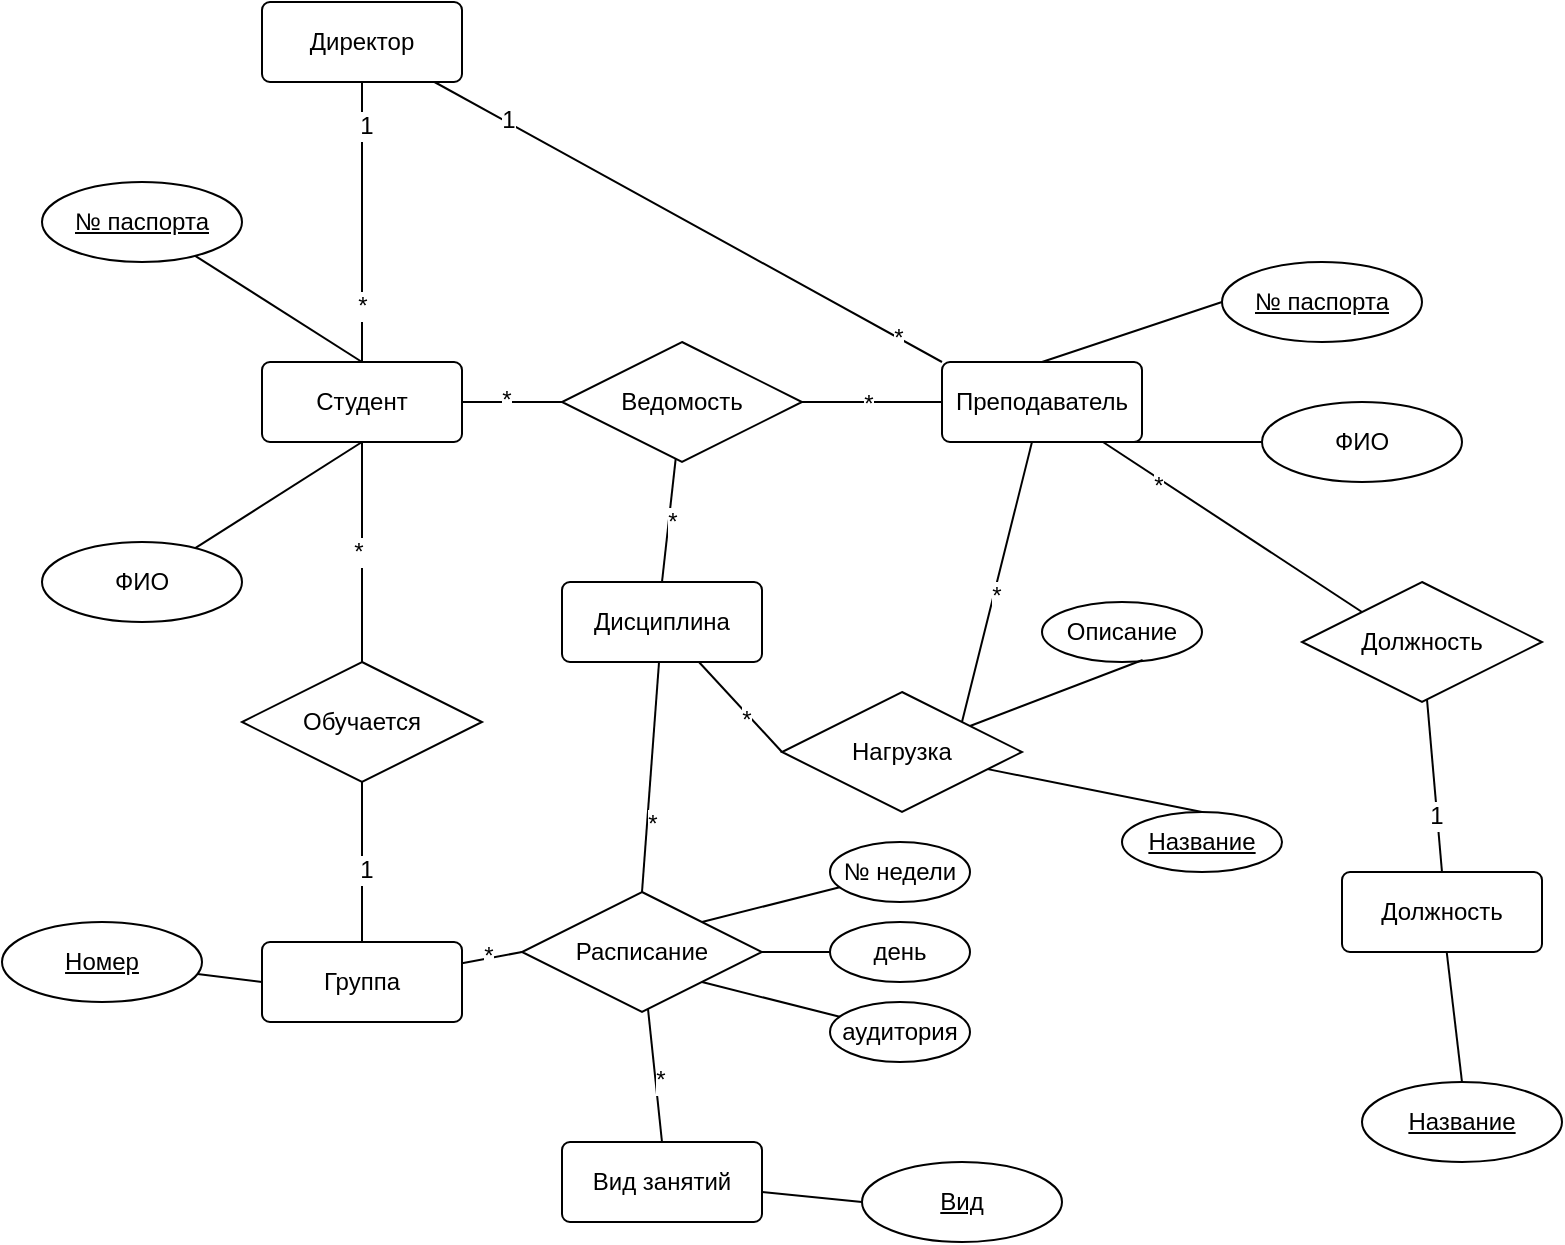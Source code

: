 <mxfile version="24.7.10">
  <diagram id="C5RBs43oDa-KdzZeNtuy" name="Page-1">
    <mxGraphModel dx="1434" dy="832" grid="1" gridSize="10" guides="1" tooltips="1" connect="1" arrows="1" fold="1" page="1" pageScale="1" pageWidth="827" pageHeight="1169" math="0" shadow="0">
      <root>
        <mxCell id="WIyWlLk6GJQsqaUBKTNV-0" />
        <mxCell id="WIyWlLk6GJQsqaUBKTNV-1" parent="WIyWlLk6GJQsqaUBKTNV-0" />
        <mxCell id="JGFkspNeQIwTBh9ZWC1s-14" style="edgeStyle=none;shape=connector;curved=1;rounded=0;orthogonalLoop=1;jettySize=auto;html=1;entryX=0.5;entryY=1;entryDx=0;entryDy=0;strokeColor=default;align=center;verticalAlign=middle;fontFamily=Helvetica;fontSize=12;fontColor=default;labelBackgroundColor=default;startSize=8;endArrow=none;endFill=0;endSize=8;" edge="1" parent="WIyWlLk6GJQsqaUBKTNV-1" source="JGFkspNeQIwTBh9ZWC1s-7" target="JGFkspNeQIwTBh9ZWC1s-10">
          <mxGeometry relative="1" as="geometry" />
        </mxCell>
        <mxCell id="JGFkspNeQIwTBh9ZWC1s-7" value="ФИО" style="ellipse;whiteSpace=wrap;html=1;align=center;fontFamily=Helvetica;fontSize=12;fontColor=default;labelBackgroundColor=default;" vertex="1" parent="WIyWlLk6GJQsqaUBKTNV-1">
          <mxGeometry x="20" y="330" width="100" height="40" as="geometry" />
        </mxCell>
        <mxCell id="JGFkspNeQIwTBh9ZWC1s-8" value="№ паспорта" style="ellipse;whiteSpace=wrap;html=1;align=center;fontStyle=4;fontFamily=Helvetica;fontSize=12;fontColor=default;labelBackgroundColor=default;" vertex="1" parent="WIyWlLk6GJQsqaUBKTNV-1">
          <mxGeometry x="20" y="150" width="100" height="40" as="geometry" />
        </mxCell>
        <mxCell id="JGFkspNeQIwTBh9ZWC1s-33" style="edgeStyle=none;shape=connector;curved=1;rounded=0;orthogonalLoop=1;jettySize=auto;html=1;entryX=0;entryY=0.5;entryDx=0;entryDy=0;strokeColor=default;align=center;verticalAlign=middle;fontFamily=Helvetica;fontSize=12;fontColor=default;labelBackgroundColor=default;startSize=8;endArrow=none;endFill=0;endSize=8;" edge="1" parent="WIyWlLk6GJQsqaUBKTNV-1" source="JGFkspNeQIwTBh9ZWC1s-9" target="JGFkspNeQIwTBh9ZWC1s-11">
          <mxGeometry relative="1" as="geometry" />
        </mxCell>
        <mxCell id="JGFkspNeQIwTBh9ZWC1s-34" value="*" style="edgeLabel;html=1;align=center;verticalAlign=middle;resizable=0;points=[];fontSize=12;fontFamily=Helvetica;fontColor=default;labelBackgroundColor=default;" vertex="1" connectable="0" parent="JGFkspNeQIwTBh9ZWC1s-33">
          <mxGeometry x="-0.078" y="-1" relative="1" as="geometry">
            <mxPoint as="offset" />
          </mxGeometry>
        </mxCell>
        <mxCell id="JGFkspNeQIwTBh9ZWC1s-43" style="edgeStyle=none;shape=connector;curved=1;rounded=0;orthogonalLoop=1;jettySize=auto;html=1;entryX=0.5;entryY=0;entryDx=0;entryDy=0;strokeColor=default;align=center;verticalAlign=middle;fontFamily=Helvetica;fontSize=12;fontColor=default;labelBackgroundColor=default;startSize=8;endArrow=none;endFill=0;endSize=8;" edge="1" parent="WIyWlLk6GJQsqaUBKTNV-1" source="JGFkspNeQIwTBh9ZWC1s-9" target="JGFkspNeQIwTBh9ZWC1s-36">
          <mxGeometry relative="1" as="geometry" />
        </mxCell>
        <mxCell id="JGFkspNeQIwTBh9ZWC1s-49" value="*" style="edgeLabel;html=1;align=center;verticalAlign=middle;resizable=0;points=[];fontSize=12;fontFamily=Helvetica;fontColor=default;labelBackgroundColor=default;" vertex="1" connectable="0" parent="JGFkspNeQIwTBh9ZWC1s-43">
          <mxGeometry x="0.014" y="1" relative="1" as="geometry">
            <mxPoint as="offset" />
          </mxGeometry>
        </mxCell>
        <mxCell id="JGFkspNeQIwTBh9ZWC1s-9" value="Ведомость" style="shape=rhombus;perimeter=rhombusPerimeter;whiteSpace=wrap;html=1;align=center;fontFamily=Helvetica;fontSize=12;fontColor=default;labelBackgroundColor=default;" vertex="1" parent="WIyWlLk6GJQsqaUBKTNV-1">
          <mxGeometry x="280" y="230" width="120" height="60" as="geometry" />
        </mxCell>
        <mxCell id="JGFkspNeQIwTBh9ZWC1s-20" style="edgeStyle=none;shape=connector;curved=1;rounded=0;orthogonalLoop=1;jettySize=auto;html=1;entryX=0.5;entryY=0;entryDx=0;entryDy=0;strokeColor=default;align=center;verticalAlign=middle;fontFamily=Helvetica;fontSize=12;fontColor=default;labelBackgroundColor=default;startSize=8;endArrow=none;endFill=0;endSize=8;" edge="1" parent="WIyWlLk6GJQsqaUBKTNV-1" source="JGFkspNeQIwTBh9ZWC1s-10" target="JGFkspNeQIwTBh9ZWC1s-19">
          <mxGeometry relative="1" as="geometry" />
        </mxCell>
        <mxCell id="JGFkspNeQIwTBh9ZWC1s-29" value="&lt;div&gt;*&lt;/div&gt;" style="edgeLabel;html=1;align=center;verticalAlign=middle;resizable=0;points=[];fontSize=12;fontFamily=Helvetica;fontColor=default;labelBackgroundColor=default;" vertex="1" connectable="0" parent="JGFkspNeQIwTBh9ZWC1s-20">
          <mxGeometry x="-0.006" y="-2" relative="1" as="geometry">
            <mxPoint as="offset" />
          </mxGeometry>
        </mxCell>
        <mxCell id="JGFkspNeQIwTBh9ZWC1s-30" style="edgeStyle=none;shape=connector;curved=1;rounded=0;orthogonalLoop=1;jettySize=auto;html=1;entryX=0;entryY=0.5;entryDx=0;entryDy=0;strokeColor=default;align=center;verticalAlign=middle;fontFamily=Helvetica;fontSize=12;fontColor=default;labelBackgroundColor=default;startSize=8;endArrow=none;endFill=0;endSize=8;" edge="1" parent="WIyWlLk6GJQsqaUBKTNV-1" source="JGFkspNeQIwTBh9ZWC1s-10" target="JGFkspNeQIwTBh9ZWC1s-9">
          <mxGeometry relative="1" as="geometry" />
        </mxCell>
        <mxCell id="JGFkspNeQIwTBh9ZWC1s-31" value="*" style="edgeLabel;html=1;align=center;verticalAlign=middle;resizable=0;points=[];fontSize=12;fontFamily=Helvetica;fontColor=default;labelBackgroundColor=default;" vertex="1" connectable="0" parent="JGFkspNeQIwTBh9ZWC1s-30">
          <mxGeometry x="-0.122" y="1" relative="1" as="geometry">
            <mxPoint as="offset" />
          </mxGeometry>
        </mxCell>
        <mxCell id="JGFkspNeQIwTBh9ZWC1s-10" value="Студент" style="rounded=1;arcSize=10;whiteSpace=wrap;html=1;align=center;fontFamily=Helvetica;fontSize=12;fontColor=default;labelBackgroundColor=default;" vertex="1" parent="WIyWlLk6GJQsqaUBKTNV-1">
          <mxGeometry x="130" y="240" width="100" height="40" as="geometry" />
        </mxCell>
        <mxCell id="JGFkspNeQIwTBh9ZWC1s-45" style="edgeStyle=none;shape=connector;curved=1;rounded=0;orthogonalLoop=1;jettySize=auto;html=1;entryX=1;entryY=0;entryDx=0;entryDy=0;strokeColor=default;align=center;verticalAlign=middle;fontFamily=Helvetica;fontSize=12;fontColor=default;labelBackgroundColor=default;startSize=8;endArrow=none;endFill=0;endSize=8;" edge="1" parent="WIyWlLk6GJQsqaUBKTNV-1" source="JGFkspNeQIwTBh9ZWC1s-11" target="JGFkspNeQIwTBh9ZWC1s-44">
          <mxGeometry relative="1" as="geometry" />
        </mxCell>
        <mxCell id="JGFkspNeQIwTBh9ZWC1s-47" value="*" style="edgeLabel;html=1;align=center;verticalAlign=middle;resizable=0;points=[];fontSize=12;fontFamily=Helvetica;fontColor=default;labelBackgroundColor=default;" vertex="1" connectable="0" parent="JGFkspNeQIwTBh9ZWC1s-45">
          <mxGeometry x="0.095" y="1" relative="1" as="geometry">
            <mxPoint as="offset" />
          </mxGeometry>
        </mxCell>
        <mxCell id="JGFkspNeQIwTBh9ZWC1s-81" style="edgeStyle=none;shape=connector;curved=1;rounded=0;orthogonalLoop=1;jettySize=auto;html=1;entryX=0;entryY=0;entryDx=0;entryDy=0;strokeColor=default;align=center;verticalAlign=middle;fontFamily=Helvetica;fontSize=12;fontColor=default;labelBackgroundColor=default;startSize=8;endArrow=none;endFill=0;endSize=8;" edge="1" parent="WIyWlLk6GJQsqaUBKTNV-1" source="JGFkspNeQIwTBh9ZWC1s-11" target="JGFkspNeQIwTBh9ZWC1s-80">
          <mxGeometry relative="1" as="geometry" />
        </mxCell>
        <mxCell id="JGFkspNeQIwTBh9ZWC1s-86" value="*" style="edgeLabel;html=1;align=center;verticalAlign=middle;resizable=0;points=[];fontSize=12;fontFamily=Helvetica;fontColor=default;labelBackgroundColor=default;" vertex="1" connectable="0" parent="JGFkspNeQIwTBh9ZWC1s-81">
          <mxGeometry x="-0.547" y="-3" relative="1" as="geometry">
            <mxPoint as="offset" />
          </mxGeometry>
        </mxCell>
        <mxCell id="JGFkspNeQIwTBh9ZWC1s-11" value="Преподаватель" style="rounded=1;arcSize=10;whiteSpace=wrap;html=1;align=center;fontFamily=Helvetica;fontSize=12;fontColor=default;labelBackgroundColor=default;" vertex="1" parent="WIyWlLk6GJQsqaUBKTNV-1">
          <mxGeometry x="470" y="240" width="100" height="40" as="geometry" />
        </mxCell>
        <mxCell id="JGFkspNeQIwTBh9ZWC1s-15" style="edgeStyle=none;shape=connector;curved=1;rounded=0;orthogonalLoop=1;jettySize=auto;html=1;entryX=0.5;entryY=0;entryDx=0;entryDy=0;strokeColor=default;align=center;verticalAlign=middle;fontFamily=Helvetica;fontSize=12;fontColor=default;labelBackgroundColor=default;startSize=8;endArrow=none;endFill=0;endSize=8;" edge="1" parent="WIyWlLk6GJQsqaUBKTNV-1" source="JGFkspNeQIwTBh9ZWC1s-8" target="JGFkspNeQIwTBh9ZWC1s-10">
          <mxGeometry relative="1" as="geometry" />
        </mxCell>
        <mxCell id="JGFkspNeQIwTBh9ZWC1s-22" style="edgeStyle=none;shape=connector;curved=1;rounded=0;orthogonalLoop=1;jettySize=auto;html=1;entryX=0.5;entryY=0;entryDx=0;entryDy=0;strokeColor=default;align=center;verticalAlign=middle;fontFamily=Helvetica;fontSize=12;fontColor=default;labelBackgroundColor=default;startSize=8;endArrow=none;endFill=0;endSize=8;" edge="1" parent="WIyWlLk6GJQsqaUBKTNV-1" source="JGFkspNeQIwTBh9ZWC1s-19" target="JGFkspNeQIwTBh9ZWC1s-21">
          <mxGeometry relative="1" as="geometry" />
        </mxCell>
        <mxCell id="JGFkspNeQIwTBh9ZWC1s-35" value="1" style="edgeLabel;html=1;align=center;verticalAlign=middle;resizable=0;points=[];fontSize=12;fontFamily=Helvetica;fontColor=default;labelBackgroundColor=default;" vertex="1" connectable="0" parent="JGFkspNeQIwTBh9ZWC1s-22">
          <mxGeometry x="0.117" y="2" relative="1" as="geometry">
            <mxPoint y="-1" as="offset" />
          </mxGeometry>
        </mxCell>
        <mxCell id="JGFkspNeQIwTBh9ZWC1s-19" value="Обучается" style="shape=rhombus;perimeter=rhombusPerimeter;whiteSpace=wrap;html=1;align=center;fontFamily=Helvetica;fontSize=12;fontColor=default;labelBackgroundColor=default;" vertex="1" parent="WIyWlLk6GJQsqaUBKTNV-1">
          <mxGeometry x="120" y="390" width="120" height="60" as="geometry" />
        </mxCell>
        <mxCell id="JGFkspNeQIwTBh9ZWC1s-69" style="edgeStyle=none;shape=connector;curved=1;rounded=0;orthogonalLoop=1;jettySize=auto;html=1;entryX=0;entryY=0.5;entryDx=0;entryDy=0;strokeColor=default;align=center;verticalAlign=middle;fontFamily=Helvetica;fontSize=12;fontColor=default;labelBackgroundColor=default;startSize=8;endArrow=none;endFill=0;endSize=8;" edge="1" parent="WIyWlLk6GJQsqaUBKTNV-1" source="JGFkspNeQIwTBh9ZWC1s-21" target="JGFkspNeQIwTBh9ZWC1s-50">
          <mxGeometry relative="1" as="geometry" />
        </mxCell>
        <mxCell id="JGFkspNeQIwTBh9ZWC1s-78" value="*" style="edgeLabel;html=1;align=center;verticalAlign=middle;resizable=0;points=[];fontSize=12;fontFamily=Helvetica;fontColor=default;labelBackgroundColor=default;" vertex="1" connectable="0" parent="JGFkspNeQIwTBh9ZWC1s-69">
          <mxGeometry x="-0.115" y="1" relative="1" as="geometry">
            <mxPoint as="offset" />
          </mxGeometry>
        </mxCell>
        <mxCell id="JGFkspNeQIwTBh9ZWC1s-21" value="Группа" style="rounded=1;arcSize=10;whiteSpace=wrap;html=1;align=center;fontFamily=Helvetica;fontSize=12;fontColor=default;labelBackgroundColor=default;" vertex="1" parent="WIyWlLk6GJQsqaUBKTNV-1">
          <mxGeometry x="130" y="530" width="100" height="40" as="geometry" />
        </mxCell>
        <mxCell id="JGFkspNeQIwTBh9ZWC1s-25" style="edgeStyle=none;shape=connector;curved=1;rounded=0;orthogonalLoop=1;jettySize=auto;html=1;entryX=0.5;entryY=0;entryDx=0;entryDy=0;strokeColor=default;align=center;verticalAlign=middle;fontFamily=Helvetica;fontSize=12;fontColor=default;labelBackgroundColor=default;startSize=8;endArrow=none;endFill=0;endSize=8;exitX=0;exitY=0.5;exitDx=0;exitDy=0;" edge="1" parent="WIyWlLk6GJQsqaUBKTNV-1" source="JGFkspNeQIwTBh9ZWC1s-62" target="JGFkspNeQIwTBh9ZWC1s-11">
          <mxGeometry relative="1" as="geometry">
            <mxPoint x="619.313" y="211.625" as="sourcePoint" />
          </mxGeometry>
        </mxCell>
        <mxCell id="JGFkspNeQIwTBh9ZWC1s-26" style="edgeStyle=none;shape=connector;curved=1;rounded=0;orthogonalLoop=1;jettySize=auto;html=1;entryX=0.5;entryY=1;entryDx=0;entryDy=0;strokeColor=default;align=center;verticalAlign=middle;fontFamily=Helvetica;fontSize=12;fontColor=default;labelBackgroundColor=default;startSize=8;endArrow=none;endFill=0;endSize=8;" edge="1" parent="WIyWlLk6GJQsqaUBKTNV-1" source="JGFkspNeQIwTBh9ZWC1s-24" target="JGFkspNeQIwTBh9ZWC1s-11">
          <mxGeometry relative="1" as="geometry" />
        </mxCell>
        <mxCell id="JGFkspNeQIwTBh9ZWC1s-24" value="ФИО" style="ellipse;whiteSpace=wrap;html=1;align=center;fontFamily=Helvetica;fontSize=12;fontColor=default;labelBackgroundColor=default;" vertex="1" parent="WIyWlLk6GJQsqaUBKTNV-1">
          <mxGeometry x="630" y="260" width="100" height="40" as="geometry" />
        </mxCell>
        <mxCell id="JGFkspNeQIwTBh9ZWC1s-46" style="edgeStyle=none;shape=connector;curved=1;rounded=0;orthogonalLoop=1;jettySize=auto;html=1;entryX=0;entryY=0.5;entryDx=0;entryDy=0;strokeColor=default;align=center;verticalAlign=middle;fontFamily=Helvetica;fontSize=12;fontColor=default;labelBackgroundColor=default;startSize=8;endArrow=none;endFill=0;endSize=8;" edge="1" parent="WIyWlLk6GJQsqaUBKTNV-1" source="JGFkspNeQIwTBh9ZWC1s-36" target="JGFkspNeQIwTBh9ZWC1s-44">
          <mxGeometry relative="1" as="geometry" />
        </mxCell>
        <mxCell id="JGFkspNeQIwTBh9ZWC1s-48" value="*" style="edgeLabel;html=1;align=center;verticalAlign=middle;resizable=0;points=[];fontSize=12;fontFamily=Helvetica;fontColor=default;labelBackgroundColor=default;" vertex="1" connectable="0" parent="JGFkspNeQIwTBh9ZWC1s-46">
          <mxGeometry x="0.203" y="-2" relative="1" as="geometry">
            <mxPoint as="offset" />
          </mxGeometry>
        </mxCell>
        <mxCell id="JGFkspNeQIwTBh9ZWC1s-51" style="edgeStyle=none;shape=connector;curved=1;rounded=0;orthogonalLoop=1;jettySize=auto;html=1;entryX=0.5;entryY=0;entryDx=0;entryDy=0;strokeColor=default;align=center;verticalAlign=middle;fontFamily=Helvetica;fontSize=12;fontColor=default;labelBackgroundColor=default;startSize=8;endArrow=none;endFill=0;endSize=8;" edge="1" parent="WIyWlLk6GJQsqaUBKTNV-1" source="JGFkspNeQIwTBh9ZWC1s-36" target="JGFkspNeQIwTBh9ZWC1s-50">
          <mxGeometry relative="1" as="geometry" />
        </mxCell>
        <mxCell id="JGFkspNeQIwTBh9ZWC1s-52" value="*" style="edgeLabel;html=1;align=center;verticalAlign=middle;resizable=0;points=[];fontSize=12;fontFamily=Helvetica;fontColor=default;labelBackgroundColor=default;" vertex="1" connectable="0" parent="JGFkspNeQIwTBh9ZWC1s-51">
          <mxGeometry x="0.417" y="2" relative="1" as="geometry">
            <mxPoint y="-1" as="offset" />
          </mxGeometry>
        </mxCell>
        <mxCell id="JGFkspNeQIwTBh9ZWC1s-36" value="Дисциплина" style="rounded=1;arcSize=10;whiteSpace=wrap;html=1;align=center;fontFamily=Helvetica;fontSize=12;fontColor=default;labelBackgroundColor=default;" vertex="1" parent="WIyWlLk6GJQsqaUBKTNV-1">
          <mxGeometry x="280" y="350" width="100" height="40" as="geometry" />
        </mxCell>
        <mxCell id="JGFkspNeQIwTBh9ZWC1s-40" style="edgeStyle=none;shape=connector;curved=1;rounded=0;orthogonalLoop=1;jettySize=auto;html=1;entryX=0.5;entryY=0;entryDx=0;entryDy=0;strokeColor=default;align=center;verticalAlign=middle;fontFamily=Helvetica;fontSize=12;fontColor=default;labelBackgroundColor=default;startSize=8;endArrow=none;endFill=0;endSize=8;" edge="1" parent="WIyWlLk6GJQsqaUBKTNV-1" source="JGFkspNeQIwTBh9ZWC1s-39" target="JGFkspNeQIwTBh9ZWC1s-10">
          <mxGeometry relative="1" as="geometry" />
        </mxCell>
        <mxCell id="JGFkspNeQIwTBh9ZWC1s-41" value="1" style="edgeLabel;html=1;align=center;verticalAlign=middle;resizable=0;points=[];fontSize=12;fontFamily=Helvetica;fontColor=default;labelBackgroundColor=default;" vertex="1" connectable="0" parent="JGFkspNeQIwTBh9ZWC1s-40">
          <mxGeometry x="-0.695" y="2" relative="1" as="geometry">
            <mxPoint as="offset" />
          </mxGeometry>
        </mxCell>
        <mxCell id="JGFkspNeQIwTBh9ZWC1s-42" value="*" style="edgeLabel;html=1;align=center;verticalAlign=middle;resizable=0;points=[];fontSize=12;fontFamily=Helvetica;fontColor=default;labelBackgroundColor=default;" vertex="1" connectable="0" parent="JGFkspNeQIwTBh9ZWC1s-40">
          <mxGeometry x="0.6" relative="1" as="geometry">
            <mxPoint as="offset" />
          </mxGeometry>
        </mxCell>
        <mxCell id="JGFkspNeQIwTBh9ZWC1s-54" style="edgeStyle=none;shape=connector;curved=1;rounded=0;orthogonalLoop=1;jettySize=auto;html=1;entryX=0;entryY=0;entryDx=0;entryDy=0;strokeColor=default;align=center;verticalAlign=middle;fontFamily=Helvetica;fontSize=12;fontColor=default;labelBackgroundColor=default;startSize=8;endArrow=none;endFill=0;endSize=8;" edge="1" parent="WIyWlLk6GJQsqaUBKTNV-1" source="JGFkspNeQIwTBh9ZWC1s-39" target="JGFkspNeQIwTBh9ZWC1s-11">
          <mxGeometry relative="1" as="geometry" />
        </mxCell>
        <mxCell id="JGFkspNeQIwTBh9ZWC1s-55" value="*" style="edgeLabel;html=1;align=center;verticalAlign=middle;resizable=0;points=[];fontSize=12;fontFamily=Helvetica;fontColor=default;labelBackgroundColor=default;" vertex="1" connectable="0" parent="JGFkspNeQIwTBh9ZWC1s-54">
          <mxGeometry x="0.817" y="1" relative="1" as="geometry">
            <mxPoint y="1" as="offset" />
          </mxGeometry>
        </mxCell>
        <mxCell id="JGFkspNeQIwTBh9ZWC1s-56" value="1" style="edgeLabel;html=1;align=center;verticalAlign=middle;resizable=0;points=[];fontSize=12;fontFamily=Helvetica;fontColor=default;labelBackgroundColor=default;" vertex="1" connectable="0" parent="JGFkspNeQIwTBh9ZWC1s-54">
          <mxGeometry x="-0.72" y="1" relative="1" as="geometry">
            <mxPoint x="1" as="offset" />
          </mxGeometry>
        </mxCell>
        <mxCell id="JGFkspNeQIwTBh9ZWC1s-39" value="Директор" style="rounded=1;arcSize=10;whiteSpace=wrap;html=1;align=center;fontFamily=Helvetica;fontSize=12;fontColor=default;labelBackgroundColor=default;" vertex="1" parent="WIyWlLk6GJQsqaUBKTNV-1">
          <mxGeometry x="130" y="60" width="100" height="40" as="geometry" />
        </mxCell>
        <mxCell id="JGFkspNeQIwTBh9ZWC1s-60" style="edgeStyle=none;shape=connector;curved=1;rounded=0;orthogonalLoop=1;jettySize=auto;html=1;entryX=0.5;entryY=0;entryDx=0;entryDy=0;strokeColor=default;align=center;verticalAlign=middle;fontFamily=Helvetica;fontSize=12;fontColor=default;labelBackgroundColor=default;startSize=8;endArrow=none;endFill=0;endSize=8;" edge="1" parent="WIyWlLk6GJQsqaUBKTNV-1" source="JGFkspNeQIwTBh9ZWC1s-44" target="JGFkspNeQIwTBh9ZWC1s-59">
          <mxGeometry relative="1" as="geometry" />
        </mxCell>
        <mxCell id="JGFkspNeQIwTBh9ZWC1s-44" value="Нагрузка" style="shape=rhombus;perimeter=rhombusPerimeter;whiteSpace=wrap;html=1;align=center;fontFamily=Helvetica;fontSize=12;fontColor=default;labelBackgroundColor=default;" vertex="1" parent="WIyWlLk6GJQsqaUBKTNV-1">
          <mxGeometry x="390" y="405" width="120" height="60" as="geometry" />
        </mxCell>
        <mxCell id="JGFkspNeQIwTBh9ZWC1s-68" style="edgeStyle=none;shape=connector;curved=1;rounded=0;orthogonalLoop=1;jettySize=auto;html=1;entryX=0.5;entryY=0;entryDx=0;entryDy=0;strokeColor=default;align=center;verticalAlign=middle;fontFamily=Helvetica;fontSize=12;fontColor=default;labelBackgroundColor=default;startSize=8;endArrow=none;endFill=0;endSize=8;" edge="1" parent="WIyWlLk6GJQsqaUBKTNV-1" source="JGFkspNeQIwTBh9ZWC1s-50" target="JGFkspNeQIwTBh9ZWC1s-63">
          <mxGeometry relative="1" as="geometry" />
        </mxCell>
        <mxCell id="JGFkspNeQIwTBh9ZWC1s-79" value="*" style="edgeLabel;html=1;align=center;verticalAlign=middle;resizable=0;points=[];fontSize=12;fontFamily=Helvetica;fontColor=default;labelBackgroundColor=default;" vertex="1" connectable="0" parent="JGFkspNeQIwTBh9ZWC1s-68">
          <mxGeometry x="0.071" y="2" relative="1" as="geometry">
            <mxPoint as="offset" />
          </mxGeometry>
        </mxCell>
        <mxCell id="JGFkspNeQIwTBh9ZWC1s-50" value="Расписание" style="shape=rhombus;perimeter=rhombusPerimeter;whiteSpace=wrap;html=1;align=center;fontFamily=Helvetica;fontSize=12;fontColor=default;labelBackgroundColor=default;" vertex="1" parent="WIyWlLk6GJQsqaUBKTNV-1">
          <mxGeometry x="260" y="505" width="120" height="60" as="geometry" />
        </mxCell>
        <mxCell id="JGFkspNeQIwTBh9ZWC1s-53" value="Описание" style="ellipse;whiteSpace=wrap;html=1;align=center;fontFamily=Helvetica;fontSize=12;fontColor=default;labelBackgroundColor=default;" vertex="1" parent="WIyWlLk6GJQsqaUBKTNV-1">
          <mxGeometry x="520" y="360" width="80" height="30" as="geometry" />
        </mxCell>
        <mxCell id="JGFkspNeQIwTBh9ZWC1s-57" style="edgeStyle=none;shape=connector;curved=1;rounded=0;orthogonalLoop=1;jettySize=auto;html=1;entryX=0.629;entryY=0.967;entryDx=0;entryDy=0;entryPerimeter=0;strokeColor=default;align=center;verticalAlign=middle;fontFamily=Helvetica;fontSize=12;fontColor=default;labelBackgroundColor=default;startSize=8;endArrow=none;endFill=0;endSize=8;" edge="1" parent="WIyWlLk6GJQsqaUBKTNV-1" source="JGFkspNeQIwTBh9ZWC1s-44" target="JGFkspNeQIwTBh9ZWC1s-53">
          <mxGeometry relative="1" as="geometry" />
        </mxCell>
        <mxCell id="JGFkspNeQIwTBh9ZWC1s-59" value="Название" style="ellipse;whiteSpace=wrap;html=1;align=center;fontStyle=4;fontFamily=Helvetica;fontSize=12;fontColor=default;labelBackgroundColor=default;" vertex="1" parent="WIyWlLk6GJQsqaUBKTNV-1">
          <mxGeometry x="560" y="465" width="80" height="30" as="geometry" />
        </mxCell>
        <mxCell id="JGFkspNeQIwTBh9ZWC1s-62" value="№ паспорта" style="ellipse;whiteSpace=wrap;html=1;align=center;fontStyle=4;fontFamily=Helvetica;fontSize=12;fontColor=default;labelBackgroundColor=default;" vertex="1" parent="WIyWlLk6GJQsqaUBKTNV-1">
          <mxGeometry x="610" y="190" width="100" height="40" as="geometry" />
        </mxCell>
        <mxCell id="JGFkspNeQIwTBh9ZWC1s-71" style="edgeStyle=none;shape=connector;curved=1;rounded=0;orthogonalLoop=1;jettySize=auto;html=1;entryX=0;entryY=0.5;entryDx=0;entryDy=0;strokeColor=default;align=center;verticalAlign=middle;fontFamily=Helvetica;fontSize=12;fontColor=default;labelBackgroundColor=default;startSize=8;endArrow=none;endFill=0;endSize=8;" edge="1" parent="WIyWlLk6GJQsqaUBKTNV-1" source="JGFkspNeQIwTBh9ZWC1s-63" target="JGFkspNeQIwTBh9ZWC1s-70">
          <mxGeometry relative="1" as="geometry" />
        </mxCell>
        <mxCell id="JGFkspNeQIwTBh9ZWC1s-63" value="Вид занятий" style="rounded=1;arcSize=10;whiteSpace=wrap;html=1;align=center;fontFamily=Helvetica;fontSize=12;fontColor=default;labelBackgroundColor=default;" vertex="1" parent="WIyWlLk6GJQsqaUBKTNV-1">
          <mxGeometry x="280" y="630" width="100" height="40" as="geometry" />
        </mxCell>
        <mxCell id="JGFkspNeQIwTBh9ZWC1s-67" style="edgeStyle=none;shape=connector;curved=1;rounded=0;orthogonalLoop=1;jettySize=auto;html=1;entryX=0;entryY=0.5;entryDx=0;entryDy=0;strokeColor=default;align=center;verticalAlign=middle;fontFamily=Helvetica;fontSize=12;fontColor=default;labelBackgroundColor=default;startSize=8;endArrow=none;endFill=0;endSize=8;" edge="1" parent="WIyWlLk6GJQsqaUBKTNV-1" source="JGFkspNeQIwTBh9ZWC1s-66" target="JGFkspNeQIwTBh9ZWC1s-21">
          <mxGeometry relative="1" as="geometry" />
        </mxCell>
        <mxCell id="JGFkspNeQIwTBh9ZWC1s-66" value="Номер" style="ellipse;whiteSpace=wrap;html=1;align=center;fontStyle=4;fontFamily=Helvetica;fontSize=12;fontColor=default;labelBackgroundColor=default;" vertex="1" parent="WIyWlLk6GJQsqaUBKTNV-1">
          <mxGeometry y="520" width="100" height="40" as="geometry" />
        </mxCell>
        <mxCell id="JGFkspNeQIwTBh9ZWC1s-70" value="Вид" style="ellipse;whiteSpace=wrap;html=1;align=center;fontStyle=4;fontFamily=Helvetica;fontSize=12;fontColor=default;labelBackgroundColor=default;" vertex="1" parent="WIyWlLk6GJQsqaUBKTNV-1">
          <mxGeometry x="430" y="640" width="100" height="40" as="geometry" />
        </mxCell>
        <mxCell id="JGFkspNeQIwTBh9ZWC1s-77" style="edgeStyle=none;shape=connector;curved=1;rounded=0;orthogonalLoop=1;jettySize=auto;html=1;entryX=1;entryY=0;entryDx=0;entryDy=0;strokeColor=default;align=center;verticalAlign=middle;fontFamily=Helvetica;fontSize=12;fontColor=default;labelBackgroundColor=default;startSize=8;endArrow=none;endFill=0;endSize=8;" edge="1" parent="WIyWlLk6GJQsqaUBKTNV-1" source="JGFkspNeQIwTBh9ZWC1s-72" target="JGFkspNeQIwTBh9ZWC1s-50">
          <mxGeometry relative="1" as="geometry" />
        </mxCell>
        <mxCell id="JGFkspNeQIwTBh9ZWC1s-72" value="№ недели" style="ellipse;whiteSpace=wrap;html=1;align=center;fontFamily=Helvetica;fontSize=12;fontColor=default;labelBackgroundColor=default;" vertex="1" parent="WIyWlLk6GJQsqaUBKTNV-1">
          <mxGeometry x="414" y="480" width="70" height="30" as="geometry" />
        </mxCell>
        <mxCell id="JGFkspNeQIwTBh9ZWC1s-76" style="edgeStyle=none;shape=connector;curved=1;rounded=0;orthogonalLoop=1;jettySize=auto;html=1;exitX=0;exitY=0.5;exitDx=0;exitDy=0;entryX=1;entryY=0.5;entryDx=0;entryDy=0;strokeColor=default;align=center;verticalAlign=middle;fontFamily=Helvetica;fontSize=12;fontColor=default;labelBackgroundColor=default;startSize=8;endArrow=none;endFill=0;endSize=8;" edge="1" parent="WIyWlLk6GJQsqaUBKTNV-1" source="JGFkspNeQIwTBh9ZWC1s-73" target="JGFkspNeQIwTBh9ZWC1s-50">
          <mxGeometry relative="1" as="geometry" />
        </mxCell>
        <mxCell id="JGFkspNeQIwTBh9ZWC1s-73" value="день" style="ellipse;whiteSpace=wrap;html=1;align=center;fontFamily=Helvetica;fontSize=12;fontColor=default;labelBackgroundColor=default;" vertex="1" parent="WIyWlLk6GJQsqaUBKTNV-1">
          <mxGeometry x="414" y="520" width="70" height="30" as="geometry" />
        </mxCell>
        <mxCell id="JGFkspNeQIwTBh9ZWC1s-75" style="edgeStyle=none;shape=connector;curved=1;rounded=0;orthogonalLoop=1;jettySize=auto;html=1;entryX=1;entryY=1;entryDx=0;entryDy=0;strokeColor=default;align=center;verticalAlign=middle;fontFamily=Helvetica;fontSize=12;fontColor=default;labelBackgroundColor=default;startSize=8;endArrow=none;endFill=0;endSize=8;" edge="1" parent="WIyWlLk6GJQsqaUBKTNV-1" source="JGFkspNeQIwTBh9ZWC1s-74" target="JGFkspNeQIwTBh9ZWC1s-50">
          <mxGeometry relative="1" as="geometry" />
        </mxCell>
        <mxCell id="JGFkspNeQIwTBh9ZWC1s-74" value="аудитория" style="ellipse;whiteSpace=wrap;html=1;align=center;fontFamily=Helvetica;fontSize=12;fontColor=default;labelBackgroundColor=default;" vertex="1" parent="WIyWlLk6GJQsqaUBKTNV-1">
          <mxGeometry x="414" y="560" width="70" height="30" as="geometry" />
        </mxCell>
        <mxCell id="JGFkspNeQIwTBh9ZWC1s-83" style="edgeStyle=none;shape=connector;curved=1;rounded=0;orthogonalLoop=1;jettySize=auto;html=1;entryX=0.5;entryY=0;entryDx=0;entryDy=0;strokeColor=default;align=center;verticalAlign=middle;fontFamily=Helvetica;fontSize=12;fontColor=default;labelBackgroundColor=default;startSize=8;endArrow=none;endFill=0;endSize=8;" edge="1" parent="WIyWlLk6GJQsqaUBKTNV-1" source="JGFkspNeQIwTBh9ZWC1s-80" target="JGFkspNeQIwTBh9ZWC1s-82">
          <mxGeometry relative="1" as="geometry" />
        </mxCell>
        <mxCell id="JGFkspNeQIwTBh9ZWC1s-87" value="1" style="edgeLabel;html=1;align=center;verticalAlign=middle;resizable=0;points=[];fontSize=12;fontFamily=Helvetica;fontColor=default;labelBackgroundColor=default;" vertex="1" connectable="0" parent="JGFkspNeQIwTBh9ZWC1s-83">
          <mxGeometry x="0.35" y="-1" relative="1" as="geometry">
            <mxPoint as="offset" />
          </mxGeometry>
        </mxCell>
        <mxCell id="JGFkspNeQIwTBh9ZWC1s-80" value="Должность" style="shape=rhombus;perimeter=rhombusPerimeter;whiteSpace=wrap;html=1;align=center;fontFamily=Helvetica;fontSize=12;fontColor=default;labelBackgroundColor=default;" vertex="1" parent="WIyWlLk6GJQsqaUBKTNV-1">
          <mxGeometry x="650" y="350" width="120" height="60" as="geometry" />
        </mxCell>
        <mxCell id="JGFkspNeQIwTBh9ZWC1s-85" style="edgeStyle=none;shape=connector;curved=1;rounded=0;orthogonalLoop=1;jettySize=auto;html=1;entryX=0.5;entryY=0;entryDx=0;entryDy=0;strokeColor=default;align=center;verticalAlign=middle;fontFamily=Helvetica;fontSize=12;fontColor=default;labelBackgroundColor=default;startSize=8;endArrow=none;endFill=0;endSize=8;" edge="1" parent="WIyWlLk6GJQsqaUBKTNV-1" source="JGFkspNeQIwTBh9ZWC1s-82" target="JGFkspNeQIwTBh9ZWC1s-84">
          <mxGeometry relative="1" as="geometry" />
        </mxCell>
        <mxCell id="JGFkspNeQIwTBh9ZWC1s-82" value="Должность" style="rounded=1;arcSize=10;whiteSpace=wrap;html=1;align=center;fontFamily=Helvetica;fontSize=12;fontColor=default;labelBackgroundColor=default;" vertex="1" parent="WIyWlLk6GJQsqaUBKTNV-1">
          <mxGeometry x="670" y="495" width="100" height="40" as="geometry" />
        </mxCell>
        <mxCell id="JGFkspNeQIwTBh9ZWC1s-84" value="Название" style="ellipse;whiteSpace=wrap;html=1;align=center;fontStyle=4;fontFamily=Helvetica;fontSize=12;fontColor=default;labelBackgroundColor=default;" vertex="1" parent="WIyWlLk6GJQsqaUBKTNV-1">
          <mxGeometry x="680" y="600" width="100" height="40" as="geometry" />
        </mxCell>
      </root>
    </mxGraphModel>
  </diagram>
</mxfile>
